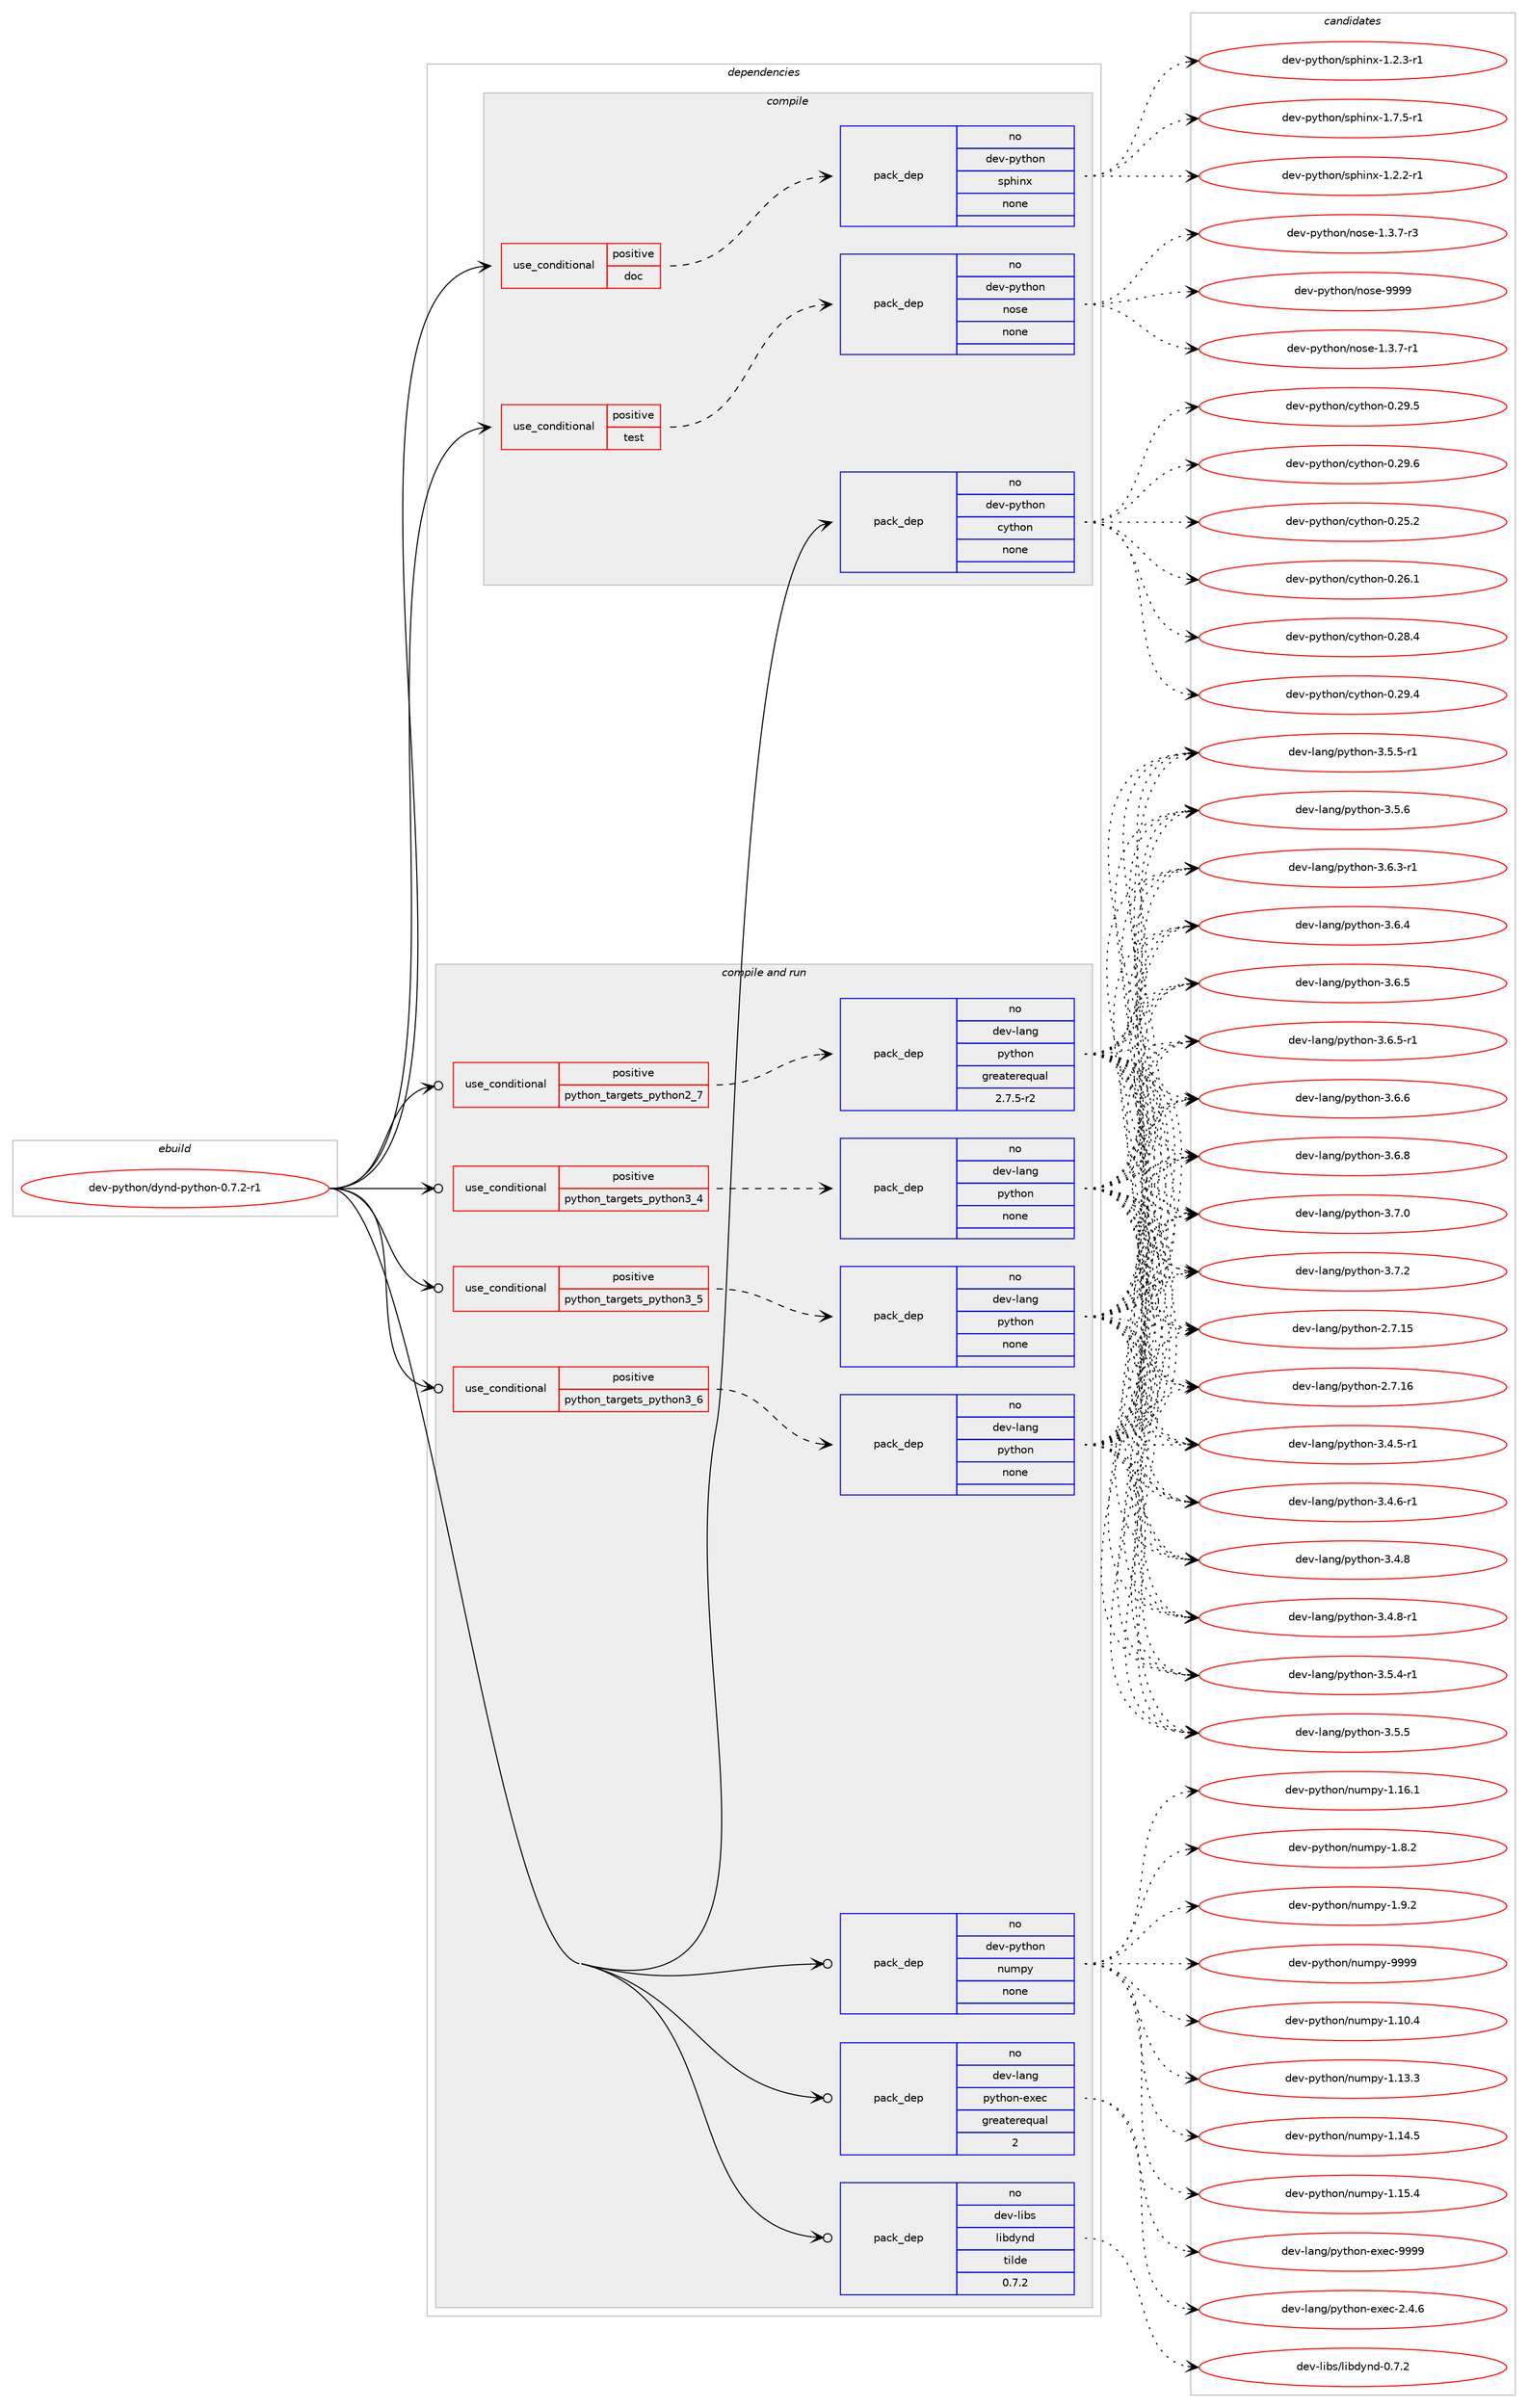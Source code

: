digraph prolog {

# *************
# Graph options
# *************

newrank=true;
concentrate=true;
compound=true;
graph [rankdir=LR,fontname=Helvetica,fontsize=10,ranksep=1.5];#, ranksep=2.5, nodesep=0.2];
edge  [arrowhead=vee];
node  [fontname=Helvetica,fontsize=10];

# **********
# The ebuild
# **********

subgraph cluster_leftcol {
color=gray;
rank=same;
label=<<i>ebuild</i>>;
id [label="dev-python/dynd-python-0.7.2-r1", color=red, width=4, href="../dev-python/dynd-python-0.7.2-r1.svg"];
}

# ****************
# The dependencies
# ****************

subgraph cluster_midcol {
color=gray;
label=<<i>dependencies</i>>;
subgraph cluster_compile {
fillcolor="#eeeeee";
style=filled;
label=<<i>compile</i>>;
subgraph cond373748 {
dependency1407377 [label=<<TABLE BORDER="0" CELLBORDER="1" CELLSPACING="0" CELLPADDING="4"><TR><TD ROWSPAN="3" CELLPADDING="10">use_conditional</TD></TR><TR><TD>positive</TD></TR><TR><TD>doc</TD></TR></TABLE>>, shape=none, color=red];
subgraph pack1010372 {
dependency1407378 [label=<<TABLE BORDER="0" CELLBORDER="1" CELLSPACING="0" CELLPADDING="4" WIDTH="220"><TR><TD ROWSPAN="6" CELLPADDING="30">pack_dep</TD></TR><TR><TD WIDTH="110">no</TD></TR><TR><TD>dev-python</TD></TR><TR><TD>sphinx</TD></TR><TR><TD>none</TD></TR><TR><TD></TD></TR></TABLE>>, shape=none, color=blue];
}
dependency1407377:e -> dependency1407378:w [weight=20,style="dashed",arrowhead="vee"];
}
id:e -> dependency1407377:w [weight=20,style="solid",arrowhead="vee"];
subgraph cond373749 {
dependency1407379 [label=<<TABLE BORDER="0" CELLBORDER="1" CELLSPACING="0" CELLPADDING="4"><TR><TD ROWSPAN="3" CELLPADDING="10">use_conditional</TD></TR><TR><TD>positive</TD></TR><TR><TD>test</TD></TR></TABLE>>, shape=none, color=red];
subgraph pack1010373 {
dependency1407380 [label=<<TABLE BORDER="0" CELLBORDER="1" CELLSPACING="0" CELLPADDING="4" WIDTH="220"><TR><TD ROWSPAN="6" CELLPADDING="30">pack_dep</TD></TR><TR><TD WIDTH="110">no</TD></TR><TR><TD>dev-python</TD></TR><TR><TD>nose</TD></TR><TR><TD>none</TD></TR><TR><TD></TD></TR></TABLE>>, shape=none, color=blue];
}
dependency1407379:e -> dependency1407380:w [weight=20,style="dashed",arrowhead="vee"];
}
id:e -> dependency1407379:w [weight=20,style="solid",arrowhead="vee"];
subgraph pack1010374 {
dependency1407381 [label=<<TABLE BORDER="0" CELLBORDER="1" CELLSPACING="0" CELLPADDING="4" WIDTH="220"><TR><TD ROWSPAN="6" CELLPADDING="30">pack_dep</TD></TR><TR><TD WIDTH="110">no</TD></TR><TR><TD>dev-python</TD></TR><TR><TD>cython</TD></TR><TR><TD>none</TD></TR><TR><TD></TD></TR></TABLE>>, shape=none, color=blue];
}
id:e -> dependency1407381:w [weight=20,style="solid",arrowhead="vee"];
}
subgraph cluster_compileandrun {
fillcolor="#eeeeee";
style=filled;
label=<<i>compile and run</i>>;
subgraph cond373750 {
dependency1407382 [label=<<TABLE BORDER="0" CELLBORDER="1" CELLSPACING="0" CELLPADDING="4"><TR><TD ROWSPAN="3" CELLPADDING="10">use_conditional</TD></TR><TR><TD>positive</TD></TR><TR><TD>python_targets_python2_7</TD></TR></TABLE>>, shape=none, color=red];
subgraph pack1010375 {
dependency1407383 [label=<<TABLE BORDER="0" CELLBORDER="1" CELLSPACING="0" CELLPADDING="4" WIDTH="220"><TR><TD ROWSPAN="6" CELLPADDING="30">pack_dep</TD></TR><TR><TD WIDTH="110">no</TD></TR><TR><TD>dev-lang</TD></TR><TR><TD>python</TD></TR><TR><TD>greaterequal</TD></TR><TR><TD>2.7.5-r2</TD></TR></TABLE>>, shape=none, color=blue];
}
dependency1407382:e -> dependency1407383:w [weight=20,style="dashed",arrowhead="vee"];
}
id:e -> dependency1407382:w [weight=20,style="solid",arrowhead="odotvee"];
subgraph cond373751 {
dependency1407384 [label=<<TABLE BORDER="0" CELLBORDER="1" CELLSPACING="0" CELLPADDING="4"><TR><TD ROWSPAN="3" CELLPADDING="10">use_conditional</TD></TR><TR><TD>positive</TD></TR><TR><TD>python_targets_python3_4</TD></TR></TABLE>>, shape=none, color=red];
subgraph pack1010376 {
dependency1407385 [label=<<TABLE BORDER="0" CELLBORDER="1" CELLSPACING="0" CELLPADDING="4" WIDTH="220"><TR><TD ROWSPAN="6" CELLPADDING="30">pack_dep</TD></TR><TR><TD WIDTH="110">no</TD></TR><TR><TD>dev-lang</TD></TR><TR><TD>python</TD></TR><TR><TD>none</TD></TR><TR><TD></TD></TR></TABLE>>, shape=none, color=blue];
}
dependency1407384:e -> dependency1407385:w [weight=20,style="dashed",arrowhead="vee"];
}
id:e -> dependency1407384:w [weight=20,style="solid",arrowhead="odotvee"];
subgraph cond373752 {
dependency1407386 [label=<<TABLE BORDER="0" CELLBORDER="1" CELLSPACING="0" CELLPADDING="4"><TR><TD ROWSPAN="3" CELLPADDING="10">use_conditional</TD></TR><TR><TD>positive</TD></TR><TR><TD>python_targets_python3_5</TD></TR></TABLE>>, shape=none, color=red];
subgraph pack1010377 {
dependency1407387 [label=<<TABLE BORDER="0" CELLBORDER="1" CELLSPACING="0" CELLPADDING="4" WIDTH="220"><TR><TD ROWSPAN="6" CELLPADDING="30">pack_dep</TD></TR><TR><TD WIDTH="110">no</TD></TR><TR><TD>dev-lang</TD></TR><TR><TD>python</TD></TR><TR><TD>none</TD></TR><TR><TD></TD></TR></TABLE>>, shape=none, color=blue];
}
dependency1407386:e -> dependency1407387:w [weight=20,style="dashed",arrowhead="vee"];
}
id:e -> dependency1407386:w [weight=20,style="solid",arrowhead="odotvee"];
subgraph cond373753 {
dependency1407388 [label=<<TABLE BORDER="0" CELLBORDER="1" CELLSPACING="0" CELLPADDING="4"><TR><TD ROWSPAN="3" CELLPADDING="10">use_conditional</TD></TR><TR><TD>positive</TD></TR><TR><TD>python_targets_python3_6</TD></TR></TABLE>>, shape=none, color=red];
subgraph pack1010378 {
dependency1407389 [label=<<TABLE BORDER="0" CELLBORDER="1" CELLSPACING="0" CELLPADDING="4" WIDTH="220"><TR><TD ROWSPAN="6" CELLPADDING="30">pack_dep</TD></TR><TR><TD WIDTH="110">no</TD></TR><TR><TD>dev-lang</TD></TR><TR><TD>python</TD></TR><TR><TD>none</TD></TR><TR><TD></TD></TR></TABLE>>, shape=none, color=blue];
}
dependency1407388:e -> dependency1407389:w [weight=20,style="dashed",arrowhead="vee"];
}
id:e -> dependency1407388:w [weight=20,style="solid",arrowhead="odotvee"];
subgraph pack1010379 {
dependency1407390 [label=<<TABLE BORDER="0" CELLBORDER="1" CELLSPACING="0" CELLPADDING="4" WIDTH="220"><TR><TD ROWSPAN="6" CELLPADDING="30">pack_dep</TD></TR><TR><TD WIDTH="110">no</TD></TR><TR><TD>dev-lang</TD></TR><TR><TD>python-exec</TD></TR><TR><TD>greaterequal</TD></TR><TR><TD>2</TD></TR></TABLE>>, shape=none, color=blue];
}
id:e -> dependency1407390:w [weight=20,style="solid",arrowhead="odotvee"];
subgraph pack1010380 {
dependency1407391 [label=<<TABLE BORDER="0" CELLBORDER="1" CELLSPACING="0" CELLPADDING="4" WIDTH="220"><TR><TD ROWSPAN="6" CELLPADDING="30">pack_dep</TD></TR><TR><TD WIDTH="110">no</TD></TR><TR><TD>dev-libs</TD></TR><TR><TD>libdynd</TD></TR><TR><TD>tilde</TD></TR><TR><TD>0.7.2</TD></TR></TABLE>>, shape=none, color=blue];
}
id:e -> dependency1407391:w [weight=20,style="solid",arrowhead="odotvee"];
subgraph pack1010381 {
dependency1407392 [label=<<TABLE BORDER="0" CELLBORDER="1" CELLSPACING="0" CELLPADDING="4" WIDTH="220"><TR><TD ROWSPAN="6" CELLPADDING="30">pack_dep</TD></TR><TR><TD WIDTH="110">no</TD></TR><TR><TD>dev-python</TD></TR><TR><TD>numpy</TD></TR><TR><TD>none</TD></TR><TR><TD></TD></TR></TABLE>>, shape=none, color=blue];
}
id:e -> dependency1407392:w [weight=20,style="solid",arrowhead="odotvee"];
}
subgraph cluster_run {
fillcolor="#eeeeee";
style=filled;
label=<<i>run</i>>;
}
}

# **************
# The candidates
# **************

subgraph cluster_choices {
rank=same;
color=gray;
label=<<i>candidates</i>>;

subgraph choice1010372 {
color=black;
nodesep=1;
choice10010111845112121116104111110471151121041051101204549465046504511449 [label="dev-python/sphinx-1.2.2-r1", color=red, width=4,href="../dev-python/sphinx-1.2.2-r1.svg"];
choice10010111845112121116104111110471151121041051101204549465046514511449 [label="dev-python/sphinx-1.2.3-r1", color=red, width=4,href="../dev-python/sphinx-1.2.3-r1.svg"];
choice10010111845112121116104111110471151121041051101204549465546534511449 [label="dev-python/sphinx-1.7.5-r1", color=red, width=4,href="../dev-python/sphinx-1.7.5-r1.svg"];
dependency1407378:e -> choice10010111845112121116104111110471151121041051101204549465046504511449:w [style=dotted,weight="100"];
dependency1407378:e -> choice10010111845112121116104111110471151121041051101204549465046514511449:w [style=dotted,weight="100"];
dependency1407378:e -> choice10010111845112121116104111110471151121041051101204549465546534511449:w [style=dotted,weight="100"];
}
subgraph choice1010373 {
color=black;
nodesep=1;
choice10010111845112121116104111110471101111151014549465146554511449 [label="dev-python/nose-1.3.7-r1", color=red, width=4,href="../dev-python/nose-1.3.7-r1.svg"];
choice10010111845112121116104111110471101111151014549465146554511451 [label="dev-python/nose-1.3.7-r3", color=red, width=4,href="../dev-python/nose-1.3.7-r3.svg"];
choice10010111845112121116104111110471101111151014557575757 [label="dev-python/nose-9999", color=red, width=4,href="../dev-python/nose-9999.svg"];
dependency1407380:e -> choice10010111845112121116104111110471101111151014549465146554511449:w [style=dotted,weight="100"];
dependency1407380:e -> choice10010111845112121116104111110471101111151014549465146554511451:w [style=dotted,weight="100"];
dependency1407380:e -> choice10010111845112121116104111110471101111151014557575757:w [style=dotted,weight="100"];
}
subgraph choice1010374 {
color=black;
nodesep=1;
choice10010111845112121116104111110479912111610411111045484650534650 [label="dev-python/cython-0.25.2", color=red, width=4,href="../dev-python/cython-0.25.2.svg"];
choice10010111845112121116104111110479912111610411111045484650544649 [label="dev-python/cython-0.26.1", color=red, width=4,href="../dev-python/cython-0.26.1.svg"];
choice10010111845112121116104111110479912111610411111045484650564652 [label="dev-python/cython-0.28.4", color=red, width=4,href="../dev-python/cython-0.28.4.svg"];
choice10010111845112121116104111110479912111610411111045484650574652 [label="dev-python/cython-0.29.4", color=red, width=4,href="../dev-python/cython-0.29.4.svg"];
choice10010111845112121116104111110479912111610411111045484650574653 [label="dev-python/cython-0.29.5", color=red, width=4,href="../dev-python/cython-0.29.5.svg"];
choice10010111845112121116104111110479912111610411111045484650574654 [label="dev-python/cython-0.29.6", color=red, width=4,href="../dev-python/cython-0.29.6.svg"];
dependency1407381:e -> choice10010111845112121116104111110479912111610411111045484650534650:w [style=dotted,weight="100"];
dependency1407381:e -> choice10010111845112121116104111110479912111610411111045484650544649:w [style=dotted,weight="100"];
dependency1407381:e -> choice10010111845112121116104111110479912111610411111045484650564652:w [style=dotted,weight="100"];
dependency1407381:e -> choice10010111845112121116104111110479912111610411111045484650574652:w [style=dotted,weight="100"];
dependency1407381:e -> choice10010111845112121116104111110479912111610411111045484650574653:w [style=dotted,weight="100"];
dependency1407381:e -> choice10010111845112121116104111110479912111610411111045484650574654:w [style=dotted,weight="100"];
}
subgraph choice1010375 {
color=black;
nodesep=1;
choice10010111845108971101034711212111610411111045504655464953 [label="dev-lang/python-2.7.15", color=red, width=4,href="../dev-lang/python-2.7.15.svg"];
choice10010111845108971101034711212111610411111045504655464954 [label="dev-lang/python-2.7.16", color=red, width=4,href="../dev-lang/python-2.7.16.svg"];
choice1001011184510897110103471121211161041111104551465246534511449 [label="dev-lang/python-3.4.5-r1", color=red, width=4,href="../dev-lang/python-3.4.5-r1.svg"];
choice1001011184510897110103471121211161041111104551465246544511449 [label="dev-lang/python-3.4.6-r1", color=red, width=4,href="../dev-lang/python-3.4.6-r1.svg"];
choice100101118451089711010347112121116104111110455146524656 [label="dev-lang/python-3.4.8", color=red, width=4,href="../dev-lang/python-3.4.8.svg"];
choice1001011184510897110103471121211161041111104551465246564511449 [label="dev-lang/python-3.4.8-r1", color=red, width=4,href="../dev-lang/python-3.4.8-r1.svg"];
choice1001011184510897110103471121211161041111104551465346524511449 [label="dev-lang/python-3.5.4-r1", color=red, width=4,href="../dev-lang/python-3.5.4-r1.svg"];
choice100101118451089711010347112121116104111110455146534653 [label="dev-lang/python-3.5.5", color=red, width=4,href="../dev-lang/python-3.5.5.svg"];
choice1001011184510897110103471121211161041111104551465346534511449 [label="dev-lang/python-3.5.5-r1", color=red, width=4,href="../dev-lang/python-3.5.5-r1.svg"];
choice100101118451089711010347112121116104111110455146534654 [label="dev-lang/python-3.5.6", color=red, width=4,href="../dev-lang/python-3.5.6.svg"];
choice1001011184510897110103471121211161041111104551465446514511449 [label="dev-lang/python-3.6.3-r1", color=red, width=4,href="../dev-lang/python-3.6.3-r1.svg"];
choice100101118451089711010347112121116104111110455146544652 [label="dev-lang/python-3.6.4", color=red, width=4,href="../dev-lang/python-3.6.4.svg"];
choice100101118451089711010347112121116104111110455146544653 [label="dev-lang/python-3.6.5", color=red, width=4,href="../dev-lang/python-3.6.5.svg"];
choice1001011184510897110103471121211161041111104551465446534511449 [label="dev-lang/python-3.6.5-r1", color=red, width=4,href="../dev-lang/python-3.6.5-r1.svg"];
choice100101118451089711010347112121116104111110455146544654 [label="dev-lang/python-3.6.6", color=red, width=4,href="../dev-lang/python-3.6.6.svg"];
choice100101118451089711010347112121116104111110455146544656 [label="dev-lang/python-3.6.8", color=red, width=4,href="../dev-lang/python-3.6.8.svg"];
choice100101118451089711010347112121116104111110455146554648 [label="dev-lang/python-3.7.0", color=red, width=4,href="../dev-lang/python-3.7.0.svg"];
choice100101118451089711010347112121116104111110455146554650 [label="dev-lang/python-3.7.2", color=red, width=4,href="../dev-lang/python-3.7.2.svg"];
dependency1407383:e -> choice10010111845108971101034711212111610411111045504655464953:w [style=dotted,weight="100"];
dependency1407383:e -> choice10010111845108971101034711212111610411111045504655464954:w [style=dotted,weight="100"];
dependency1407383:e -> choice1001011184510897110103471121211161041111104551465246534511449:w [style=dotted,weight="100"];
dependency1407383:e -> choice1001011184510897110103471121211161041111104551465246544511449:w [style=dotted,weight="100"];
dependency1407383:e -> choice100101118451089711010347112121116104111110455146524656:w [style=dotted,weight="100"];
dependency1407383:e -> choice1001011184510897110103471121211161041111104551465246564511449:w [style=dotted,weight="100"];
dependency1407383:e -> choice1001011184510897110103471121211161041111104551465346524511449:w [style=dotted,weight="100"];
dependency1407383:e -> choice100101118451089711010347112121116104111110455146534653:w [style=dotted,weight="100"];
dependency1407383:e -> choice1001011184510897110103471121211161041111104551465346534511449:w [style=dotted,weight="100"];
dependency1407383:e -> choice100101118451089711010347112121116104111110455146534654:w [style=dotted,weight="100"];
dependency1407383:e -> choice1001011184510897110103471121211161041111104551465446514511449:w [style=dotted,weight="100"];
dependency1407383:e -> choice100101118451089711010347112121116104111110455146544652:w [style=dotted,weight="100"];
dependency1407383:e -> choice100101118451089711010347112121116104111110455146544653:w [style=dotted,weight="100"];
dependency1407383:e -> choice1001011184510897110103471121211161041111104551465446534511449:w [style=dotted,weight="100"];
dependency1407383:e -> choice100101118451089711010347112121116104111110455146544654:w [style=dotted,weight="100"];
dependency1407383:e -> choice100101118451089711010347112121116104111110455146544656:w [style=dotted,weight="100"];
dependency1407383:e -> choice100101118451089711010347112121116104111110455146554648:w [style=dotted,weight="100"];
dependency1407383:e -> choice100101118451089711010347112121116104111110455146554650:w [style=dotted,weight="100"];
}
subgraph choice1010376 {
color=black;
nodesep=1;
choice10010111845108971101034711212111610411111045504655464953 [label="dev-lang/python-2.7.15", color=red, width=4,href="../dev-lang/python-2.7.15.svg"];
choice10010111845108971101034711212111610411111045504655464954 [label="dev-lang/python-2.7.16", color=red, width=4,href="../dev-lang/python-2.7.16.svg"];
choice1001011184510897110103471121211161041111104551465246534511449 [label="dev-lang/python-3.4.5-r1", color=red, width=4,href="../dev-lang/python-3.4.5-r1.svg"];
choice1001011184510897110103471121211161041111104551465246544511449 [label="dev-lang/python-3.4.6-r1", color=red, width=4,href="../dev-lang/python-3.4.6-r1.svg"];
choice100101118451089711010347112121116104111110455146524656 [label="dev-lang/python-3.4.8", color=red, width=4,href="../dev-lang/python-3.4.8.svg"];
choice1001011184510897110103471121211161041111104551465246564511449 [label="dev-lang/python-3.4.8-r1", color=red, width=4,href="../dev-lang/python-3.4.8-r1.svg"];
choice1001011184510897110103471121211161041111104551465346524511449 [label="dev-lang/python-3.5.4-r1", color=red, width=4,href="../dev-lang/python-3.5.4-r1.svg"];
choice100101118451089711010347112121116104111110455146534653 [label="dev-lang/python-3.5.5", color=red, width=4,href="../dev-lang/python-3.5.5.svg"];
choice1001011184510897110103471121211161041111104551465346534511449 [label="dev-lang/python-3.5.5-r1", color=red, width=4,href="../dev-lang/python-3.5.5-r1.svg"];
choice100101118451089711010347112121116104111110455146534654 [label="dev-lang/python-3.5.6", color=red, width=4,href="../dev-lang/python-3.5.6.svg"];
choice1001011184510897110103471121211161041111104551465446514511449 [label="dev-lang/python-3.6.3-r1", color=red, width=4,href="../dev-lang/python-3.6.3-r1.svg"];
choice100101118451089711010347112121116104111110455146544652 [label="dev-lang/python-3.6.4", color=red, width=4,href="../dev-lang/python-3.6.4.svg"];
choice100101118451089711010347112121116104111110455146544653 [label="dev-lang/python-3.6.5", color=red, width=4,href="../dev-lang/python-3.6.5.svg"];
choice1001011184510897110103471121211161041111104551465446534511449 [label="dev-lang/python-3.6.5-r1", color=red, width=4,href="../dev-lang/python-3.6.5-r1.svg"];
choice100101118451089711010347112121116104111110455146544654 [label="dev-lang/python-3.6.6", color=red, width=4,href="../dev-lang/python-3.6.6.svg"];
choice100101118451089711010347112121116104111110455146544656 [label="dev-lang/python-3.6.8", color=red, width=4,href="../dev-lang/python-3.6.8.svg"];
choice100101118451089711010347112121116104111110455146554648 [label="dev-lang/python-3.7.0", color=red, width=4,href="../dev-lang/python-3.7.0.svg"];
choice100101118451089711010347112121116104111110455146554650 [label="dev-lang/python-3.7.2", color=red, width=4,href="../dev-lang/python-3.7.2.svg"];
dependency1407385:e -> choice10010111845108971101034711212111610411111045504655464953:w [style=dotted,weight="100"];
dependency1407385:e -> choice10010111845108971101034711212111610411111045504655464954:w [style=dotted,weight="100"];
dependency1407385:e -> choice1001011184510897110103471121211161041111104551465246534511449:w [style=dotted,weight="100"];
dependency1407385:e -> choice1001011184510897110103471121211161041111104551465246544511449:w [style=dotted,weight="100"];
dependency1407385:e -> choice100101118451089711010347112121116104111110455146524656:w [style=dotted,weight="100"];
dependency1407385:e -> choice1001011184510897110103471121211161041111104551465246564511449:w [style=dotted,weight="100"];
dependency1407385:e -> choice1001011184510897110103471121211161041111104551465346524511449:w [style=dotted,weight="100"];
dependency1407385:e -> choice100101118451089711010347112121116104111110455146534653:w [style=dotted,weight="100"];
dependency1407385:e -> choice1001011184510897110103471121211161041111104551465346534511449:w [style=dotted,weight="100"];
dependency1407385:e -> choice100101118451089711010347112121116104111110455146534654:w [style=dotted,weight="100"];
dependency1407385:e -> choice1001011184510897110103471121211161041111104551465446514511449:w [style=dotted,weight="100"];
dependency1407385:e -> choice100101118451089711010347112121116104111110455146544652:w [style=dotted,weight="100"];
dependency1407385:e -> choice100101118451089711010347112121116104111110455146544653:w [style=dotted,weight="100"];
dependency1407385:e -> choice1001011184510897110103471121211161041111104551465446534511449:w [style=dotted,weight="100"];
dependency1407385:e -> choice100101118451089711010347112121116104111110455146544654:w [style=dotted,weight="100"];
dependency1407385:e -> choice100101118451089711010347112121116104111110455146544656:w [style=dotted,weight="100"];
dependency1407385:e -> choice100101118451089711010347112121116104111110455146554648:w [style=dotted,weight="100"];
dependency1407385:e -> choice100101118451089711010347112121116104111110455146554650:w [style=dotted,weight="100"];
}
subgraph choice1010377 {
color=black;
nodesep=1;
choice10010111845108971101034711212111610411111045504655464953 [label="dev-lang/python-2.7.15", color=red, width=4,href="../dev-lang/python-2.7.15.svg"];
choice10010111845108971101034711212111610411111045504655464954 [label="dev-lang/python-2.7.16", color=red, width=4,href="../dev-lang/python-2.7.16.svg"];
choice1001011184510897110103471121211161041111104551465246534511449 [label="dev-lang/python-3.4.5-r1", color=red, width=4,href="../dev-lang/python-3.4.5-r1.svg"];
choice1001011184510897110103471121211161041111104551465246544511449 [label="dev-lang/python-3.4.6-r1", color=red, width=4,href="../dev-lang/python-3.4.6-r1.svg"];
choice100101118451089711010347112121116104111110455146524656 [label="dev-lang/python-3.4.8", color=red, width=4,href="../dev-lang/python-3.4.8.svg"];
choice1001011184510897110103471121211161041111104551465246564511449 [label="dev-lang/python-3.4.8-r1", color=red, width=4,href="../dev-lang/python-3.4.8-r1.svg"];
choice1001011184510897110103471121211161041111104551465346524511449 [label="dev-lang/python-3.5.4-r1", color=red, width=4,href="../dev-lang/python-3.5.4-r1.svg"];
choice100101118451089711010347112121116104111110455146534653 [label="dev-lang/python-3.5.5", color=red, width=4,href="../dev-lang/python-3.5.5.svg"];
choice1001011184510897110103471121211161041111104551465346534511449 [label="dev-lang/python-3.5.5-r1", color=red, width=4,href="../dev-lang/python-3.5.5-r1.svg"];
choice100101118451089711010347112121116104111110455146534654 [label="dev-lang/python-3.5.6", color=red, width=4,href="../dev-lang/python-3.5.6.svg"];
choice1001011184510897110103471121211161041111104551465446514511449 [label="dev-lang/python-3.6.3-r1", color=red, width=4,href="../dev-lang/python-3.6.3-r1.svg"];
choice100101118451089711010347112121116104111110455146544652 [label="dev-lang/python-3.6.4", color=red, width=4,href="../dev-lang/python-3.6.4.svg"];
choice100101118451089711010347112121116104111110455146544653 [label="dev-lang/python-3.6.5", color=red, width=4,href="../dev-lang/python-3.6.5.svg"];
choice1001011184510897110103471121211161041111104551465446534511449 [label="dev-lang/python-3.6.5-r1", color=red, width=4,href="../dev-lang/python-3.6.5-r1.svg"];
choice100101118451089711010347112121116104111110455146544654 [label="dev-lang/python-3.6.6", color=red, width=4,href="../dev-lang/python-3.6.6.svg"];
choice100101118451089711010347112121116104111110455146544656 [label="dev-lang/python-3.6.8", color=red, width=4,href="../dev-lang/python-3.6.8.svg"];
choice100101118451089711010347112121116104111110455146554648 [label="dev-lang/python-3.7.0", color=red, width=4,href="../dev-lang/python-3.7.0.svg"];
choice100101118451089711010347112121116104111110455146554650 [label="dev-lang/python-3.7.2", color=red, width=4,href="../dev-lang/python-3.7.2.svg"];
dependency1407387:e -> choice10010111845108971101034711212111610411111045504655464953:w [style=dotted,weight="100"];
dependency1407387:e -> choice10010111845108971101034711212111610411111045504655464954:w [style=dotted,weight="100"];
dependency1407387:e -> choice1001011184510897110103471121211161041111104551465246534511449:w [style=dotted,weight="100"];
dependency1407387:e -> choice1001011184510897110103471121211161041111104551465246544511449:w [style=dotted,weight="100"];
dependency1407387:e -> choice100101118451089711010347112121116104111110455146524656:w [style=dotted,weight="100"];
dependency1407387:e -> choice1001011184510897110103471121211161041111104551465246564511449:w [style=dotted,weight="100"];
dependency1407387:e -> choice1001011184510897110103471121211161041111104551465346524511449:w [style=dotted,weight="100"];
dependency1407387:e -> choice100101118451089711010347112121116104111110455146534653:w [style=dotted,weight="100"];
dependency1407387:e -> choice1001011184510897110103471121211161041111104551465346534511449:w [style=dotted,weight="100"];
dependency1407387:e -> choice100101118451089711010347112121116104111110455146534654:w [style=dotted,weight="100"];
dependency1407387:e -> choice1001011184510897110103471121211161041111104551465446514511449:w [style=dotted,weight="100"];
dependency1407387:e -> choice100101118451089711010347112121116104111110455146544652:w [style=dotted,weight="100"];
dependency1407387:e -> choice100101118451089711010347112121116104111110455146544653:w [style=dotted,weight="100"];
dependency1407387:e -> choice1001011184510897110103471121211161041111104551465446534511449:w [style=dotted,weight="100"];
dependency1407387:e -> choice100101118451089711010347112121116104111110455146544654:w [style=dotted,weight="100"];
dependency1407387:e -> choice100101118451089711010347112121116104111110455146544656:w [style=dotted,weight="100"];
dependency1407387:e -> choice100101118451089711010347112121116104111110455146554648:w [style=dotted,weight="100"];
dependency1407387:e -> choice100101118451089711010347112121116104111110455146554650:w [style=dotted,weight="100"];
}
subgraph choice1010378 {
color=black;
nodesep=1;
choice10010111845108971101034711212111610411111045504655464953 [label="dev-lang/python-2.7.15", color=red, width=4,href="../dev-lang/python-2.7.15.svg"];
choice10010111845108971101034711212111610411111045504655464954 [label="dev-lang/python-2.7.16", color=red, width=4,href="../dev-lang/python-2.7.16.svg"];
choice1001011184510897110103471121211161041111104551465246534511449 [label="dev-lang/python-3.4.5-r1", color=red, width=4,href="../dev-lang/python-3.4.5-r1.svg"];
choice1001011184510897110103471121211161041111104551465246544511449 [label="dev-lang/python-3.4.6-r1", color=red, width=4,href="../dev-lang/python-3.4.6-r1.svg"];
choice100101118451089711010347112121116104111110455146524656 [label="dev-lang/python-3.4.8", color=red, width=4,href="../dev-lang/python-3.4.8.svg"];
choice1001011184510897110103471121211161041111104551465246564511449 [label="dev-lang/python-3.4.8-r1", color=red, width=4,href="../dev-lang/python-3.4.8-r1.svg"];
choice1001011184510897110103471121211161041111104551465346524511449 [label="dev-lang/python-3.5.4-r1", color=red, width=4,href="../dev-lang/python-3.5.4-r1.svg"];
choice100101118451089711010347112121116104111110455146534653 [label="dev-lang/python-3.5.5", color=red, width=4,href="../dev-lang/python-3.5.5.svg"];
choice1001011184510897110103471121211161041111104551465346534511449 [label="dev-lang/python-3.5.5-r1", color=red, width=4,href="../dev-lang/python-3.5.5-r1.svg"];
choice100101118451089711010347112121116104111110455146534654 [label="dev-lang/python-3.5.6", color=red, width=4,href="../dev-lang/python-3.5.6.svg"];
choice1001011184510897110103471121211161041111104551465446514511449 [label="dev-lang/python-3.6.3-r1", color=red, width=4,href="../dev-lang/python-3.6.3-r1.svg"];
choice100101118451089711010347112121116104111110455146544652 [label="dev-lang/python-3.6.4", color=red, width=4,href="../dev-lang/python-3.6.4.svg"];
choice100101118451089711010347112121116104111110455146544653 [label="dev-lang/python-3.6.5", color=red, width=4,href="../dev-lang/python-3.6.5.svg"];
choice1001011184510897110103471121211161041111104551465446534511449 [label="dev-lang/python-3.6.5-r1", color=red, width=4,href="../dev-lang/python-3.6.5-r1.svg"];
choice100101118451089711010347112121116104111110455146544654 [label="dev-lang/python-3.6.6", color=red, width=4,href="../dev-lang/python-3.6.6.svg"];
choice100101118451089711010347112121116104111110455146544656 [label="dev-lang/python-3.6.8", color=red, width=4,href="../dev-lang/python-3.6.8.svg"];
choice100101118451089711010347112121116104111110455146554648 [label="dev-lang/python-3.7.0", color=red, width=4,href="../dev-lang/python-3.7.0.svg"];
choice100101118451089711010347112121116104111110455146554650 [label="dev-lang/python-3.7.2", color=red, width=4,href="../dev-lang/python-3.7.2.svg"];
dependency1407389:e -> choice10010111845108971101034711212111610411111045504655464953:w [style=dotted,weight="100"];
dependency1407389:e -> choice10010111845108971101034711212111610411111045504655464954:w [style=dotted,weight="100"];
dependency1407389:e -> choice1001011184510897110103471121211161041111104551465246534511449:w [style=dotted,weight="100"];
dependency1407389:e -> choice1001011184510897110103471121211161041111104551465246544511449:w [style=dotted,weight="100"];
dependency1407389:e -> choice100101118451089711010347112121116104111110455146524656:w [style=dotted,weight="100"];
dependency1407389:e -> choice1001011184510897110103471121211161041111104551465246564511449:w [style=dotted,weight="100"];
dependency1407389:e -> choice1001011184510897110103471121211161041111104551465346524511449:w [style=dotted,weight="100"];
dependency1407389:e -> choice100101118451089711010347112121116104111110455146534653:w [style=dotted,weight="100"];
dependency1407389:e -> choice1001011184510897110103471121211161041111104551465346534511449:w [style=dotted,weight="100"];
dependency1407389:e -> choice100101118451089711010347112121116104111110455146534654:w [style=dotted,weight="100"];
dependency1407389:e -> choice1001011184510897110103471121211161041111104551465446514511449:w [style=dotted,weight="100"];
dependency1407389:e -> choice100101118451089711010347112121116104111110455146544652:w [style=dotted,weight="100"];
dependency1407389:e -> choice100101118451089711010347112121116104111110455146544653:w [style=dotted,weight="100"];
dependency1407389:e -> choice1001011184510897110103471121211161041111104551465446534511449:w [style=dotted,weight="100"];
dependency1407389:e -> choice100101118451089711010347112121116104111110455146544654:w [style=dotted,weight="100"];
dependency1407389:e -> choice100101118451089711010347112121116104111110455146544656:w [style=dotted,weight="100"];
dependency1407389:e -> choice100101118451089711010347112121116104111110455146554648:w [style=dotted,weight="100"];
dependency1407389:e -> choice100101118451089711010347112121116104111110455146554650:w [style=dotted,weight="100"];
}
subgraph choice1010379 {
color=black;
nodesep=1;
choice1001011184510897110103471121211161041111104510112010199455046524654 [label="dev-lang/python-exec-2.4.6", color=red, width=4,href="../dev-lang/python-exec-2.4.6.svg"];
choice10010111845108971101034711212111610411111045101120101994557575757 [label="dev-lang/python-exec-9999", color=red, width=4,href="../dev-lang/python-exec-9999.svg"];
dependency1407390:e -> choice1001011184510897110103471121211161041111104510112010199455046524654:w [style=dotted,weight="100"];
dependency1407390:e -> choice10010111845108971101034711212111610411111045101120101994557575757:w [style=dotted,weight="100"];
}
subgraph choice1010380 {
color=black;
nodesep=1;
choice10010111845108105981154710810598100121110100454846554650 [label="dev-libs/libdynd-0.7.2", color=red, width=4,href="../dev-libs/libdynd-0.7.2.svg"];
dependency1407391:e -> choice10010111845108105981154710810598100121110100454846554650:w [style=dotted,weight="100"];
}
subgraph choice1010381 {
color=black;
nodesep=1;
choice100101118451121211161041111104711011710911212145494649484652 [label="dev-python/numpy-1.10.4", color=red, width=4,href="../dev-python/numpy-1.10.4.svg"];
choice100101118451121211161041111104711011710911212145494649514651 [label="dev-python/numpy-1.13.3", color=red, width=4,href="../dev-python/numpy-1.13.3.svg"];
choice100101118451121211161041111104711011710911212145494649524653 [label="dev-python/numpy-1.14.5", color=red, width=4,href="../dev-python/numpy-1.14.5.svg"];
choice100101118451121211161041111104711011710911212145494649534652 [label="dev-python/numpy-1.15.4", color=red, width=4,href="../dev-python/numpy-1.15.4.svg"];
choice100101118451121211161041111104711011710911212145494649544649 [label="dev-python/numpy-1.16.1", color=red, width=4,href="../dev-python/numpy-1.16.1.svg"];
choice1001011184511212111610411111047110117109112121454946564650 [label="dev-python/numpy-1.8.2", color=red, width=4,href="../dev-python/numpy-1.8.2.svg"];
choice1001011184511212111610411111047110117109112121454946574650 [label="dev-python/numpy-1.9.2", color=red, width=4,href="../dev-python/numpy-1.9.2.svg"];
choice10010111845112121116104111110471101171091121214557575757 [label="dev-python/numpy-9999", color=red, width=4,href="../dev-python/numpy-9999.svg"];
dependency1407392:e -> choice100101118451121211161041111104711011710911212145494649484652:w [style=dotted,weight="100"];
dependency1407392:e -> choice100101118451121211161041111104711011710911212145494649514651:w [style=dotted,weight="100"];
dependency1407392:e -> choice100101118451121211161041111104711011710911212145494649524653:w [style=dotted,weight="100"];
dependency1407392:e -> choice100101118451121211161041111104711011710911212145494649534652:w [style=dotted,weight="100"];
dependency1407392:e -> choice100101118451121211161041111104711011710911212145494649544649:w [style=dotted,weight="100"];
dependency1407392:e -> choice1001011184511212111610411111047110117109112121454946564650:w [style=dotted,weight="100"];
dependency1407392:e -> choice1001011184511212111610411111047110117109112121454946574650:w [style=dotted,weight="100"];
dependency1407392:e -> choice10010111845112121116104111110471101171091121214557575757:w [style=dotted,weight="100"];
}
}

}
